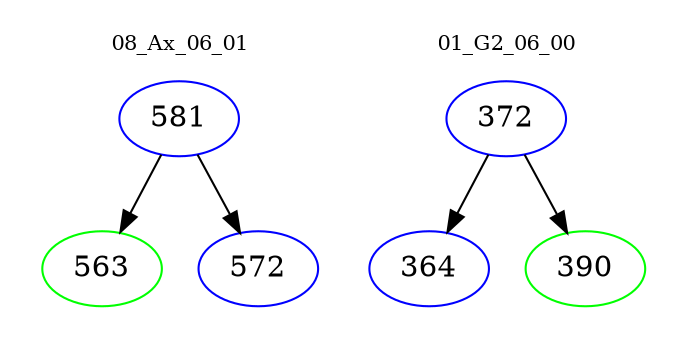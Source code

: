 digraph{
subgraph cluster_0 {
color = white
label = "08_Ax_06_01";
fontsize=10;
T0_581 [label="581", color="blue"]
T0_581 -> T0_563 [color="black"]
T0_563 [label="563", color="green"]
T0_581 -> T0_572 [color="black"]
T0_572 [label="572", color="blue"]
}
subgraph cluster_1 {
color = white
label = "01_G2_06_00";
fontsize=10;
T1_372 [label="372", color="blue"]
T1_372 -> T1_364 [color="black"]
T1_364 [label="364", color="blue"]
T1_372 -> T1_390 [color="black"]
T1_390 [label="390", color="green"]
}
}

